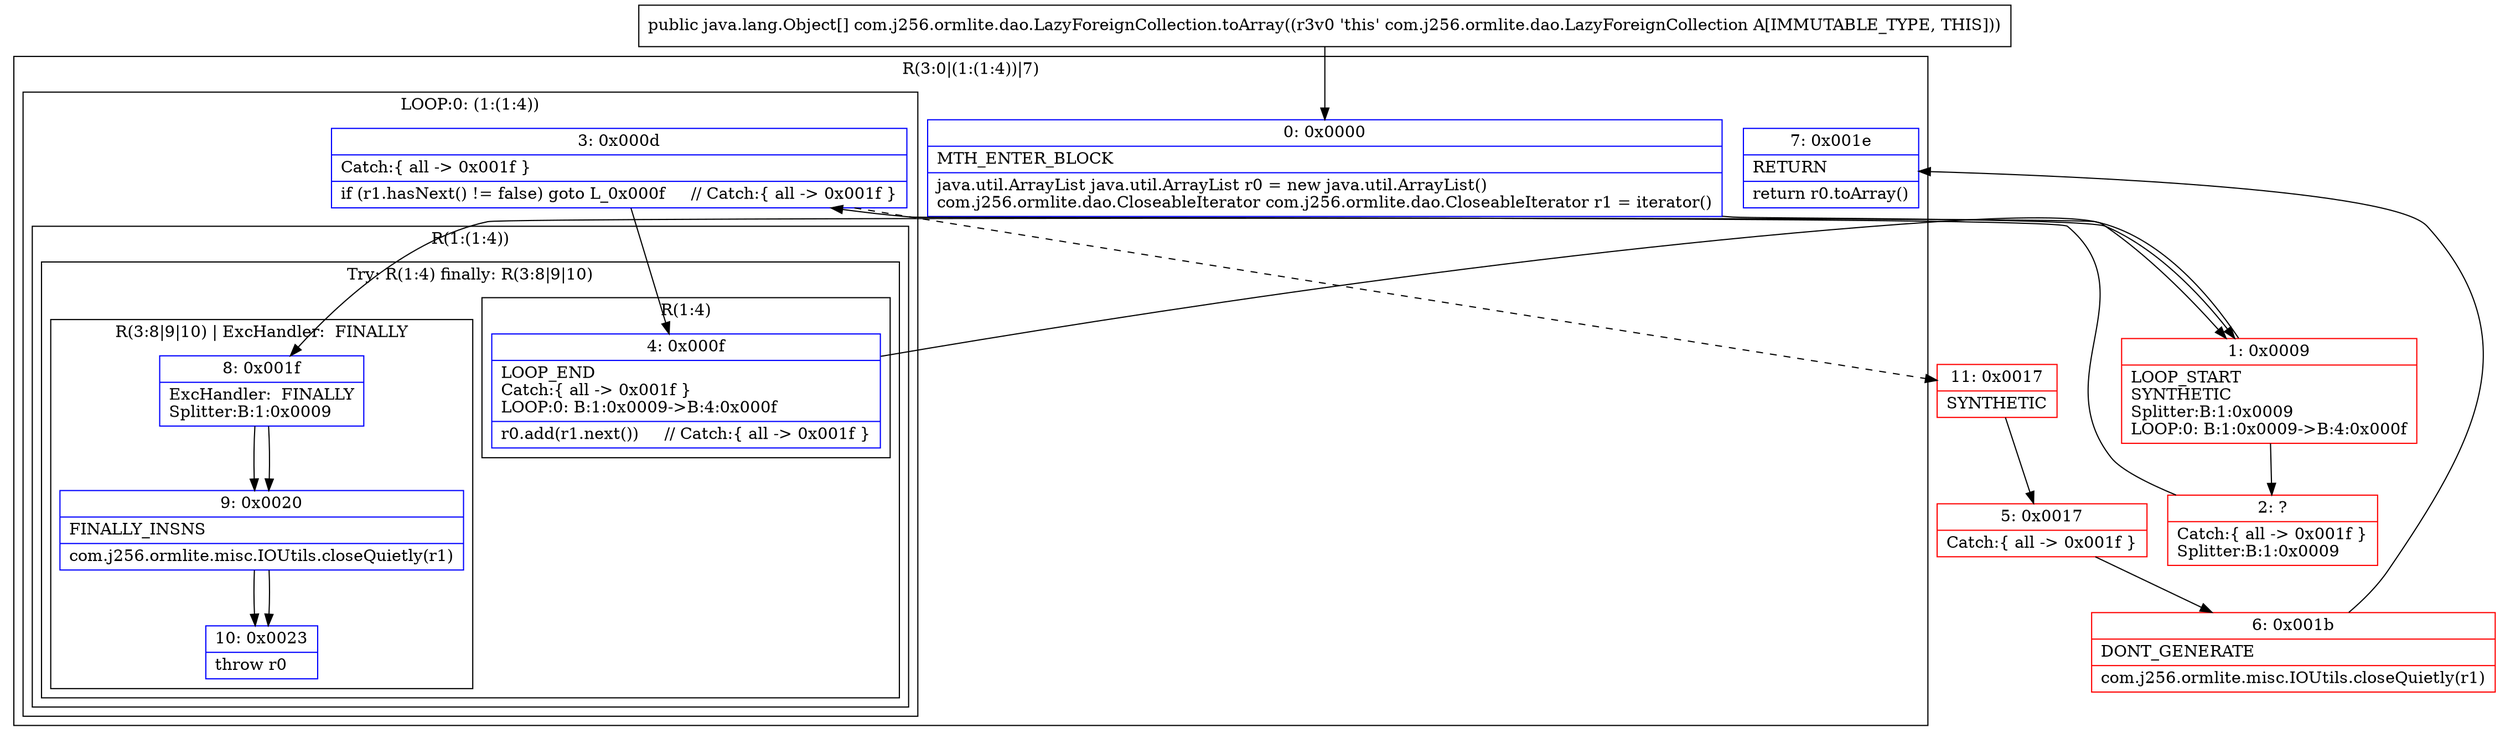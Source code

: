 digraph "CFG forcom.j256.ormlite.dao.LazyForeignCollection.toArray()[Ljava\/lang\/Object;" {
subgraph cluster_Region_1478774427 {
label = "R(3:0|(1:(1:4))|7)";
node [shape=record,color=blue];
Node_0 [shape=record,label="{0\:\ 0x0000|MTH_ENTER_BLOCK\l|java.util.ArrayList java.util.ArrayList r0 = new java.util.ArrayList()\lcom.j256.ormlite.dao.CloseableIterator com.j256.ormlite.dao.CloseableIterator r1 = iterator()\l}"];
subgraph cluster_LoopRegion_1040838884 {
label = "LOOP:0: (1:(1:4))";
node [shape=record,color=blue];
Node_3 [shape=record,label="{3\:\ 0x000d|Catch:\{ all \-\> 0x001f \}\l|if (r1.hasNext() != false) goto L_0x000f     \/\/ Catch:\{ all \-\> 0x001f \}\l}"];
subgraph cluster_Region_340385664 {
label = "R(1:(1:4))";
node [shape=record,color=blue];
subgraph cluster_TryCatchRegion_427589932 {
label = "Try: R(1:4) finally: R(3:8|9|10)";
node [shape=record,color=blue];
subgraph cluster_Region_1625623105 {
label = "R(1:4)";
node [shape=record,color=blue];
Node_4 [shape=record,label="{4\:\ 0x000f|LOOP_END\lCatch:\{ all \-\> 0x001f \}\lLOOP:0: B:1:0x0009\-\>B:4:0x000f\l|r0.add(r1.next())     \/\/ Catch:\{ all \-\> 0x001f \}\l}"];
}
subgraph cluster_Region_563292266 {
label = "R(3:8|9|10) | ExcHandler:  FINALLY\l";
node [shape=record,color=blue];
Node_8 [shape=record,label="{8\:\ 0x001f|ExcHandler:  FINALLY\lSplitter:B:1:0x0009\l}"];
Node_9 [shape=record,label="{9\:\ 0x0020|FINALLY_INSNS\l|com.j256.ormlite.misc.IOUtils.closeQuietly(r1)\l}"];
Node_10 [shape=record,label="{10\:\ 0x0023|throw r0\l}"];
}
}
}
}
Node_7 [shape=record,label="{7\:\ 0x001e|RETURN\l|return r0.toArray()\l}"];
}
subgraph cluster_Region_563292266 {
label = "R(3:8|9|10) | ExcHandler:  FINALLY\l";
node [shape=record,color=blue];
Node_8 [shape=record,label="{8\:\ 0x001f|ExcHandler:  FINALLY\lSplitter:B:1:0x0009\l}"];
Node_9 [shape=record,label="{9\:\ 0x0020|FINALLY_INSNS\l|com.j256.ormlite.misc.IOUtils.closeQuietly(r1)\l}"];
Node_10 [shape=record,label="{10\:\ 0x0023|throw r0\l}"];
}
Node_1 [shape=record,color=red,label="{1\:\ 0x0009|LOOP_START\lSYNTHETIC\lSplitter:B:1:0x0009\lLOOP:0: B:1:0x0009\-\>B:4:0x000f\l}"];
Node_2 [shape=record,color=red,label="{2\:\ ?|Catch:\{ all \-\> 0x001f \}\lSplitter:B:1:0x0009\l}"];
Node_5 [shape=record,color=red,label="{5\:\ 0x0017|Catch:\{ all \-\> 0x001f \}\l}"];
Node_6 [shape=record,color=red,label="{6\:\ 0x001b|DONT_GENERATE\l|com.j256.ormlite.misc.IOUtils.closeQuietly(r1)\l}"];
Node_11 [shape=record,color=red,label="{11\:\ 0x0017|SYNTHETIC\l}"];
MethodNode[shape=record,label="{public java.lang.Object[] com.j256.ormlite.dao.LazyForeignCollection.toArray((r3v0 'this' com.j256.ormlite.dao.LazyForeignCollection A[IMMUTABLE_TYPE, THIS])) }"];
MethodNode -> Node_0;
Node_0 -> Node_1;
Node_3 -> Node_4;
Node_3 -> Node_11[style=dashed];
Node_4 -> Node_1;
Node_8 -> Node_9;
Node_9 -> Node_10;
Node_8 -> Node_9;
Node_9 -> Node_10;
Node_1 -> Node_2;
Node_1 -> Node_8;
Node_2 -> Node_3;
Node_5 -> Node_6;
Node_6 -> Node_7;
Node_11 -> Node_5;
}

